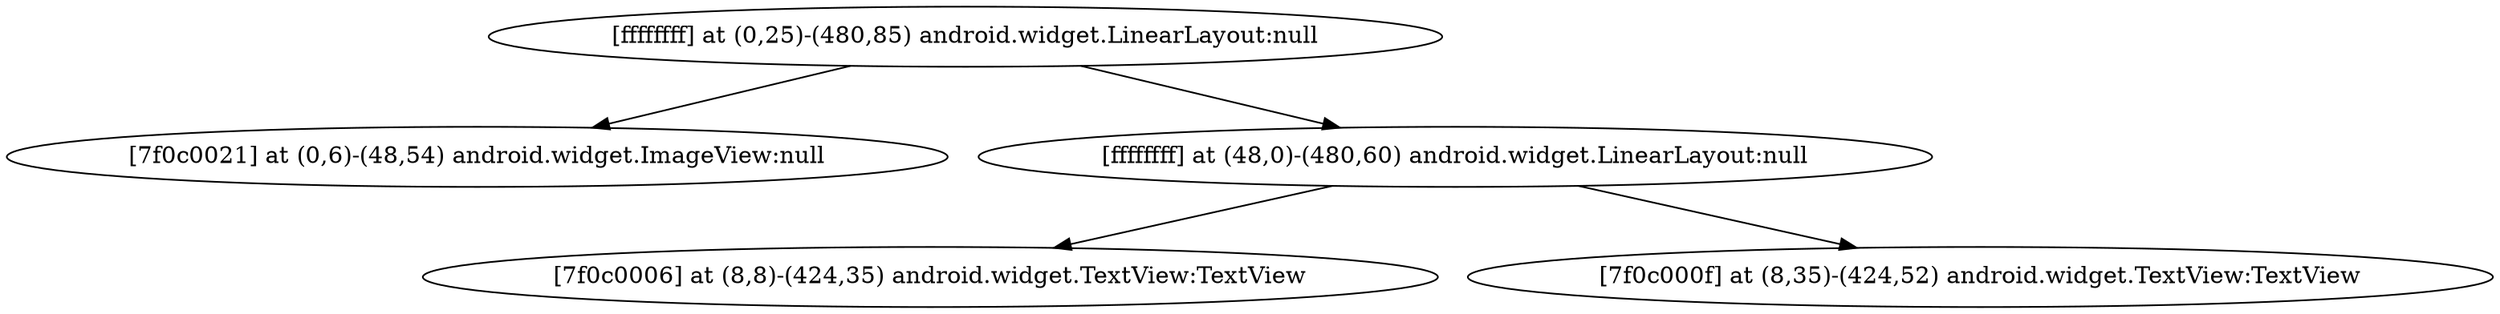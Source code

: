 strict digraph G {
  1 [ label="[ffffffff] at (0,25)-(480,85) android.widget.LinearLayout:null" ];
  2 [ label="[7f0c0021] at (0,6)-(48,54) android.widget.ImageView:null" ];
  3 [ label="[ffffffff] at (48,0)-(480,60) android.widget.LinearLayout:null" ];
  4 [ label="[7f0c0006] at (8,8)-(424,35) android.widget.TextView:TextView" ];
  5 [ label="[7f0c000f] at (8,35)-(424,52) android.widget.TextView:TextView" ];
  1 -> 2;
  1 -> 3;
  3 -> 4;
  3 -> 5;
}

